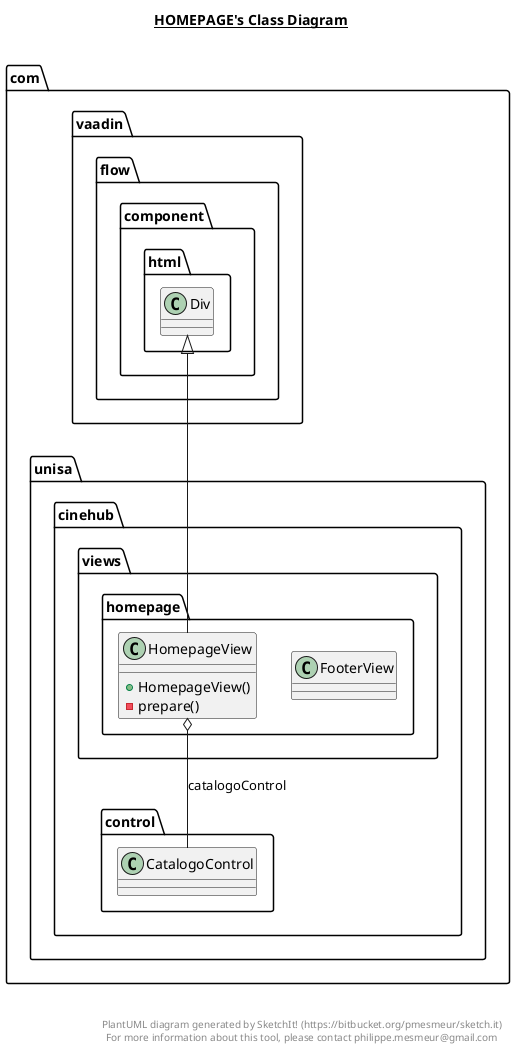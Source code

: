 @startuml

title __HOMEPAGE's Class Diagram__\n

  namespace com.unisa.cinehub {
    namespace views.homepage {
      class com.unisa.cinehub.views.homepage.FooterView {
      }
    }
  }
  

  namespace com.unisa.cinehub {
    namespace views.homepage {
      class com.unisa.cinehub.views.homepage.HomepageView {
          + HomepageView()
          - prepare()
      }
    }
  }
  

  com.unisa.cinehub.views.homepage.HomepageView -up-|> com.vaadin.flow.component.html.Div
  com.unisa.cinehub.views.homepage.HomepageView o-- com.unisa.cinehub.control.CatalogoControl : catalogoControl


right footer


PlantUML diagram generated by SketchIt! (https://bitbucket.org/pmesmeur/sketch.it)
For more information about this tool, please contact philippe.mesmeur@gmail.com
endfooter

@enduml
